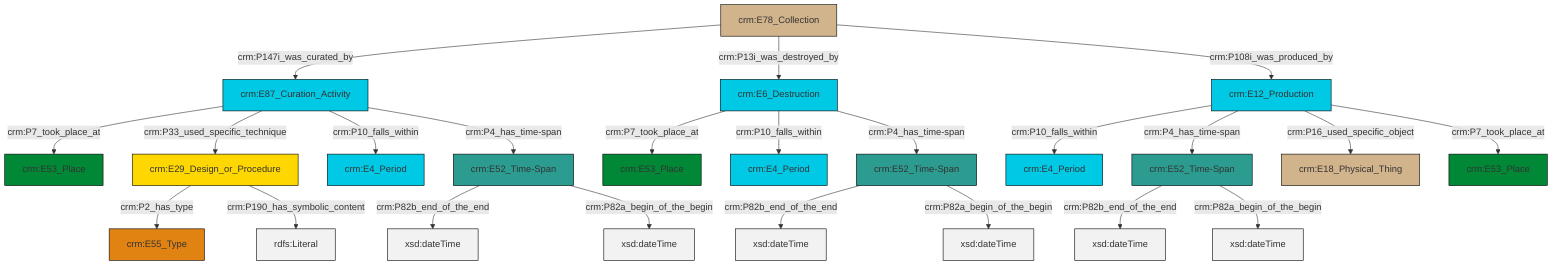 graph TD
classDef Literal fill:#f2f2f2,stroke:#000000;
classDef CRM_Entity fill:#FFFFFF,stroke:#000000;
classDef Temporal_Entity fill:#00C9E6, stroke:#000000;
classDef Type fill:#E18312, stroke:#000000;
classDef Time-Span fill:#2C9C91, stroke:#000000;
classDef Appellation fill:#FFEB7F, stroke:#000000;
classDef Place fill:#008836, stroke:#000000;
classDef Persistent_Item fill:#B266B2, stroke:#000000;
classDef Conceptual_Object fill:#FFD700, stroke:#000000;
classDef Physical_Thing fill:#D2B48C, stroke:#000000;
classDef Actor fill:#f58aad, stroke:#000000;
classDef PC_Classes fill:#4ce600, stroke:#000000;
classDef Multi fill:#cccccc,stroke:#000000;

0["crm:E87_Curation_Activity"]:::Temporal_Entity -->|crm:P7_took_place_at| 1["crm:E53_Place"]:::Place
2["crm:E78_Collection"]:::Physical_Thing -->|crm:P147i_was_curated_by| 0["crm:E87_Curation_Activity"]:::Temporal_Entity
5["crm:E52_Time-Span"]:::Time-Span -->|crm:P82b_end_of_the_end| 7[xsd:dateTime]:::Literal
8["crm:E29_Design_or_Procedure"]:::Conceptual_Object -->|crm:P2_has_type| 9["crm:E55_Type"]:::Type
0["crm:E87_Curation_Activity"]:::Temporal_Entity -->|crm:P33_used_specific_technique| 8["crm:E29_Design_or_Procedure"]:::Conceptual_Object
18["crm:E12_Production"]:::Temporal_Entity -->|crm:P10_falls_within| 20["crm:E4_Period"]:::Temporal_Entity
10["crm:E52_Time-Span"]:::Time-Span -->|crm:P82b_end_of_the_end| 22[xsd:dateTime]:::Literal
16["crm:E52_Time-Span"]:::Time-Span -->|crm:P82b_end_of_the_end| 23[xsd:dateTime]:::Literal
5["crm:E52_Time-Span"]:::Time-Span -->|crm:P82a_begin_of_the_begin| 27[xsd:dateTime]:::Literal
2["crm:E78_Collection"]:::Physical_Thing -->|crm:P13i_was_destroyed_by| 28["crm:E6_Destruction"]:::Temporal_Entity
0["crm:E87_Curation_Activity"]:::Temporal_Entity -->|crm:P10_falls_within| 31["crm:E4_Period"]:::Temporal_Entity
28["crm:E6_Destruction"]:::Temporal_Entity -->|crm:P7_took_place_at| 32["crm:E53_Place"]:::Place
28["crm:E6_Destruction"]:::Temporal_Entity -->|crm:P10_falls_within| 24["crm:E4_Period"]:::Temporal_Entity
10["crm:E52_Time-Span"]:::Time-Span -->|crm:P82a_begin_of_the_begin| 33[xsd:dateTime]:::Literal
18["crm:E12_Production"]:::Temporal_Entity -->|crm:P4_has_time-span| 5["crm:E52_Time-Span"]:::Time-Span
8["crm:E29_Design_or_Procedure"]:::Conceptual_Object -->|crm:P190_has_symbolic_content| 34[rdfs:Literal]:::Literal
28["crm:E6_Destruction"]:::Temporal_Entity -->|crm:P4_has_time-span| 16["crm:E52_Time-Span"]:::Time-Span
2["crm:E78_Collection"]:::Physical_Thing -->|crm:P108i_was_produced_by| 18["crm:E12_Production"]:::Temporal_Entity
16["crm:E52_Time-Span"]:::Time-Span -->|crm:P82a_begin_of_the_begin| 37[xsd:dateTime]:::Literal
18["crm:E12_Production"]:::Temporal_Entity -->|crm:P16_used_specific_object| 13["crm:E18_Physical_Thing"]:::Physical_Thing
0["crm:E87_Curation_Activity"]:::Temporal_Entity -->|crm:P4_has_time-span| 10["crm:E52_Time-Span"]:::Time-Span
18["crm:E12_Production"]:::Temporal_Entity -->|crm:P7_took_place_at| 29["crm:E53_Place"]:::Place